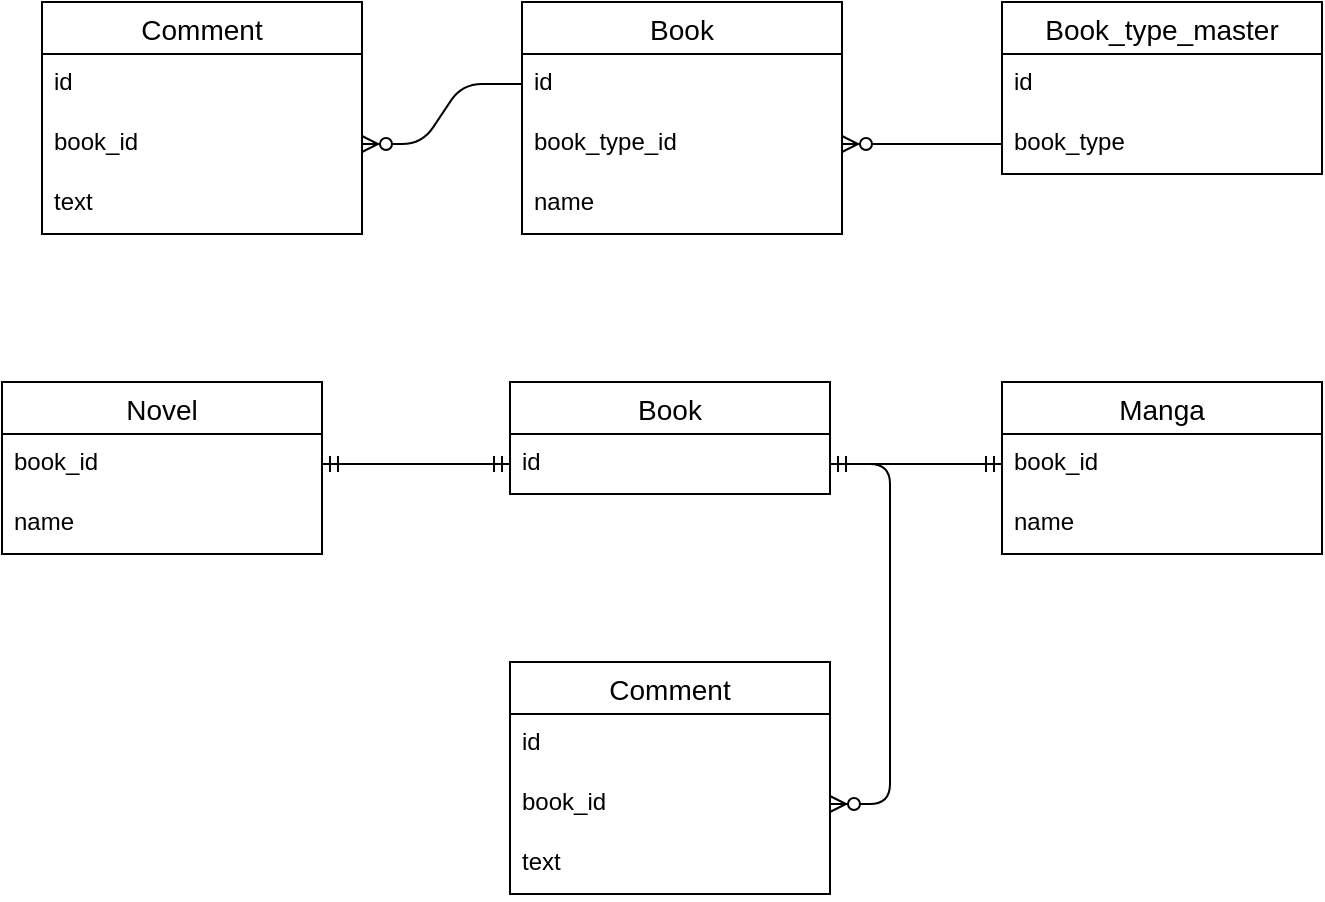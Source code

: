 <mxfile>
    <diagram id="d5H3tZZlqTwPOyV4ODP_" name="ページ1">
        <mxGraphModel dx="1232" dy="790" grid="1" gridSize="10" guides="1" tooltips="1" connect="1" arrows="1" fold="1" page="1" pageScale="1" pageWidth="827" pageHeight="1169" math="0" shadow="0">
            <root>
                <mxCell id="0"/>
                <mxCell id="1" parent="0"/>
                <mxCell id="12" value="Comment" style="swimlane;fontStyle=0;childLayout=stackLayout;horizontal=1;startSize=26;horizontalStack=0;resizeParent=1;resizeParentMax=0;resizeLast=0;collapsible=1;marginBottom=0;align=center;fontSize=14;" parent="1" vertex="1">
                    <mxGeometry x="100" y="100" width="160" height="116" as="geometry"/>
                </mxCell>
                <mxCell id="28" value="id" style="text;strokeColor=none;fillColor=none;spacingLeft=4;spacingRight=4;overflow=hidden;rotatable=0;points=[[0,0.5],[1,0.5]];portConstraint=eastwest;fontSize=12;" parent="12" vertex="1">
                    <mxGeometry y="26" width="160" height="30" as="geometry"/>
                </mxCell>
                <mxCell id="40" value="book_id" style="text;strokeColor=none;fillColor=none;spacingLeft=4;spacingRight=4;overflow=hidden;rotatable=0;points=[[0,0.5],[1,0.5]];portConstraint=eastwest;fontSize=12;" vertex="1" parent="12">
                    <mxGeometry y="56" width="160" height="30" as="geometry"/>
                </mxCell>
                <mxCell id="13" value="text" style="text;strokeColor=none;fillColor=none;spacingLeft=4;spacingRight=4;overflow=hidden;rotatable=0;points=[[0,0.5],[1,0.5]];portConstraint=eastwest;fontSize=12;" parent="12" vertex="1">
                    <mxGeometry y="86" width="160" height="30" as="geometry"/>
                </mxCell>
                <mxCell id="29" value="Book_type_master" style="swimlane;fontStyle=0;childLayout=stackLayout;horizontal=1;startSize=26;horizontalStack=0;resizeParent=1;resizeParentMax=0;resizeLast=0;collapsible=1;marginBottom=0;align=center;fontSize=14;" parent="1" vertex="1">
                    <mxGeometry x="580" y="100" width="160" height="86" as="geometry"/>
                </mxCell>
                <mxCell id="30" value="id" style="text;strokeColor=none;fillColor=none;spacingLeft=4;spacingRight=4;overflow=hidden;rotatable=0;points=[[0,0.5],[1,0.5]];portConstraint=eastwest;fontSize=12;" parent="29" vertex="1">
                    <mxGeometry y="26" width="160" height="30" as="geometry"/>
                </mxCell>
                <mxCell id="31" value="book_type" style="text;strokeColor=none;fillColor=none;spacingLeft=4;spacingRight=4;overflow=hidden;rotatable=0;points=[[0,0.5],[1,0.5]];portConstraint=eastwest;fontSize=12;" parent="29" vertex="1">
                    <mxGeometry y="56" width="160" height="30" as="geometry"/>
                </mxCell>
                <mxCell id="36" value="Book" style="swimlane;fontStyle=0;childLayout=stackLayout;horizontal=1;startSize=26;horizontalStack=0;resizeParent=1;resizeParentMax=0;resizeLast=0;collapsible=1;marginBottom=0;align=center;fontSize=14;" vertex="1" parent="1">
                    <mxGeometry x="340" y="100" width="160" height="116" as="geometry"/>
                </mxCell>
                <mxCell id="37" value="id" style="text;strokeColor=none;fillColor=none;spacingLeft=4;spacingRight=4;overflow=hidden;rotatable=0;points=[[0,0.5],[1,0.5]];portConstraint=eastwest;fontSize=12;" vertex="1" parent="36">
                    <mxGeometry y="26" width="160" height="30" as="geometry"/>
                </mxCell>
                <mxCell id="64" value="book_type_id" style="text;strokeColor=none;fillColor=none;spacingLeft=4;spacingRight=4;overflow=hidden;rotatable=0;points=[[0,0.5],[1,0.5]];portConstraint=eastwest;fontSize=12;" vertex="1" parent="36">
                    <mxGeometry y="56" width="160" height="30" as="geometry"/>
                </mxCell>
                <mxCell id="38" value="name" style="text;strokeColor=none;fillColor=none;spacingLeft=4;spacingRight=4;overflow=hidden;rotatable=0;points=[[0,0.5],[1,0.5]];portConstraint=eastwest;fontSize=12;" vertex="1" parent="36">
                    <mxGeometry y="86" width="160" height="30" as="geometry"/>
                </mxCell>
                <mxCell id="39" value="" style="edgeStyle=entityRelationEdgeStyle;fontSize=12;html=1;endArrow=ERzeroToMany;endFill=1;exitX=0;exitY=0.5;exitDx=0;exitDy=0;entryX=1;entryY=0.5;entryDx=0;entryDy=0;" edge="1" parent="1" source="31" target="64">
                    <mxGeometry width="100" height="100" relative="1" as="geometry">
                        <mxPoint x="360" y="260" as="sourcePoint"/>
                        <mxPoint x="460" y="160" as="targetPoint"/>
                    </mxGeometry>
                </mxCell>
                <mxCell id="41" value="" style="edgeStyle=entityRelationEdgeStyle;fontSize=12;html=1;endArrow=ERzeroToMany;endFill=1;exitX=0;exitY=0.5;exitDx=0;exitDy=0;entryX=1;entryY=0.5;entryDx=0;entryDy=0;" edge="1" parent="1" source="37" target="40">
                    <mxGeometry width="100" height="100" relative="1" as="geometry">
                        <mxPoint x="590" y="181" as="sourcePoint"/>
                        <mxPoint x="510" y="181" as="targetPoint"/>
                    </mxGeometry>
                </mxCell>
                <mxCell id="42" value="Comment" style="swimlane;fontStyle=0;childLayout=stackLayout;horizontal=1;startSize=26;horizontalStack=0;resizeParent=1;resizeParentMax=0;resizeLast=0;collapsible=1;marginBottom=0;align=center;fontSize=14;" vertex="1" parent="1">
                    <mxGeometry x="334" y="430" width="160" height="116" as="geometry"/>
                </mxCell>
                <mxCell id="43" value="id" style="text;strokeColor=none;fillColor=none;spacingLeft=4;spacingRight=4;overflow=hidden;rotatable=0;points=[[0,0.5],[1,0.5]];portConstraint=eastwest;fontSize=12;" vertex="1" parent="42">
                    <mxGeometry y="26" width="160" height="30" as="geometry"/>
                </mxCell>
                <mxCell id="44" value="book_id" style="text;strokeColor=none;fillColor=none;spacingLeft=4;spacingRight=4;overflow=hidden;rotatable=0;points=[[0,0.5],[1,0.5]];portConstraint=eastwest;fontSize=12;" vertex="1" parent="42">
                    <mxGeometry y="56" width="160" height="30" as="geometry"/>
                </mxCell>
                <mxCell id="45" value="text" style="text;strokeColor=none;fillColor=none;spacingLeft=4;spacingRight=4;overflow=hidden;rotatable=0;points=[[0,0.5],[1,0.5]];portConstraint=eastwest;fontSize=12;" vertex="1" parent="42">
                    <mxGeometry y="86" width="160" height="30" as="geometry"/>
                </mxCell>
                <mxCell id="46" value="Manga" style="swimlane;fontStyle=0;childLayout=stackLayout;horizontal=1;startSize=26;horizontalStack=0;resizeParent=1;resizeParentMax=0;resizeLast=0;collapsible=1;marginBottom=0;align=center;fontSize=14;" vertex="1" parent="1">
                    <mxGeometry x="580" y="290" width="160" height="86" as="geometry"/>
                </mxCell>
                <mxCell id="48" value="book_id" style="text;strokeColor=none;fillColor=none;spacingLeft=4;spacingRight=4;overflow=hidden;rotatable=0;points=[[0,0.5],[1,0.5]];portConstraint=eastwest;fontSize=12;" vertex="1" parent="46">
                    <mxGeometry y="26" width="160" height="30" as="geometry"/>
                </mxCell>
                <mxCell id="49" value="name" style="text;strokeColor=none;fillColor=none;spacingLeft=4;spacingRight=4;overflow=hidden;rotatable=0;points=[[0,0.5],[1,0.5]];portConstraint=eastwest;fontSize=12;" vertex="1" parent="46">
                    <mxGeometry y="56" width="160" height="30" as="geometry"/>
                </mxCell>
                <mxCell id="50" value="Novel" style="swimlane;fontStyle=0;childLayout=stackLayout;horizontal=1;startSize=26;horizontalStack=0;resizeParent=1;resizeParentMax=0;resizeLast=0;collapsible=1;marginBottom=0;align=center;fontSize=14;" vertex="1" parent="1">
                    <mxGeometry x="80" y="290" width="160" height="86" as="geometry"/>
                </mxCell>
                <mxCell id="52" value="book_id" style="text;strokeColor=none;fillColor=none;spacingLeft=4;spacingRight=4;overflow=hidden;rotatable=0;points=[[0,0.5],[1,0.5]];portConstraint=eastwest;fontSize=12;" vertex="1" parent="50">
                    <mxGeometry y="26" width="160" height="30" as="geometry"/>
                </mxCell>
                <mxCell id="53" value="name" style="text;strokeColor=none;fillColor=none;spacingLeft=4;spacingRight=4;overflow=hidden;rotatable=0;points=[[0,0.5],[1,0.5]];portConstraint=eastwest;fontSize=12;" vertex="1" parent="50">
                    <mxGeometry y="56" width="160" height="30" as="geometry"/>
                </mxCell>
                <mxCell id="55" value="Book" style="swimlane;fontStyle=0;childLayout=stackLayout;horizontal=1;startSize=26;horizontalStack=0;resizeParent=1;resizeParentMax=0;resizeLast=0;collapsible=1;marginBottom=0;align=center;fontSize=14;" vertex="1" parent="1">
                    <mxGeometry x="334" y="290" width="160" height="56" as="geometry"/>
                </mxCell>
                <mxCell id="56" value="id" style="text;strokeColor=none;fillColor=none;spacingLeft=4;spacingRight=4;overflow=hidden;rotatable=0;points=[[0,0.5],[1,0.5]];portConstraint=eastwest;fontSize=12;" vertex="1" parent="55">
                    <mxGeometry y="26" width="160" height="30" as="geometry"/>
                </mxCell>
                <mxCell id="60" value="" style="edgeStyle=entityRelationEdgeStyle;fontSize=12;html=1;endArrow=ERmandOne;startArrow=ERmandOne;entryX=0;entryY=0.5;entryDx=0;entryDy=0;exitX=1;exitY=0.5;exitDx=0;exitDy=0;" edge="1" parent="1" source="56" target="48">
                    <mxGeometry width="100" height="100" relative="1" as="geometry">
                        <mxPoint x="360" y="470" as="sourcePoint"/>
                        <mxPoint x="460" y="370" as="targetPoint"/>
                    </mxGeometry>
                </mxCell>
                <mxCell id="61" value="" style="edgeStyle=entityRelationEdgeStyle;fontSize=12;html=1;endArrow=ERmandOne;startArrow=ERmandOne;entryX=0;entryY=0.5;entryDx=0;entryDy=0;exitX=1;exitY=0.5;exitDx=0;exitDy=0;" edge="1" parent="1" source="52" target="56">
                    <mxGeometry width="100" height="100" relative="1" as="geometry">
                        <mxPoint x="504" y="341" as="sourcePoint"/>
                        <mxPoint x="610" y="331" as="targetPoint"/>
                    </mxGeometry>
                </mxCell>
                <mxCell id="62" value="" style="edgeStyle=entityRelationEdgeStyle;fontSize=12;html=1;endArrow=ERzeroToMany;endFill=1;exitX=1;exitY=0.5;exitDx=0;exitDy=0;entryX=1;entryY=0.5;entryDx=0;entryDy=0;" edge="1" parent="1" source="56" target="44">
                    <mxGeometry width="100" height="100" relative="1" as="geometry">
                        <mxPoint x="360" y="470" as="sourcePoint"/>
                        <mxPoint x="460" y="370" as="targetPoint"/>
                    </mxGeometry>
                </mxCell>
            </root>
        </mxGraphModel>
    </diagram>
</mxfile>